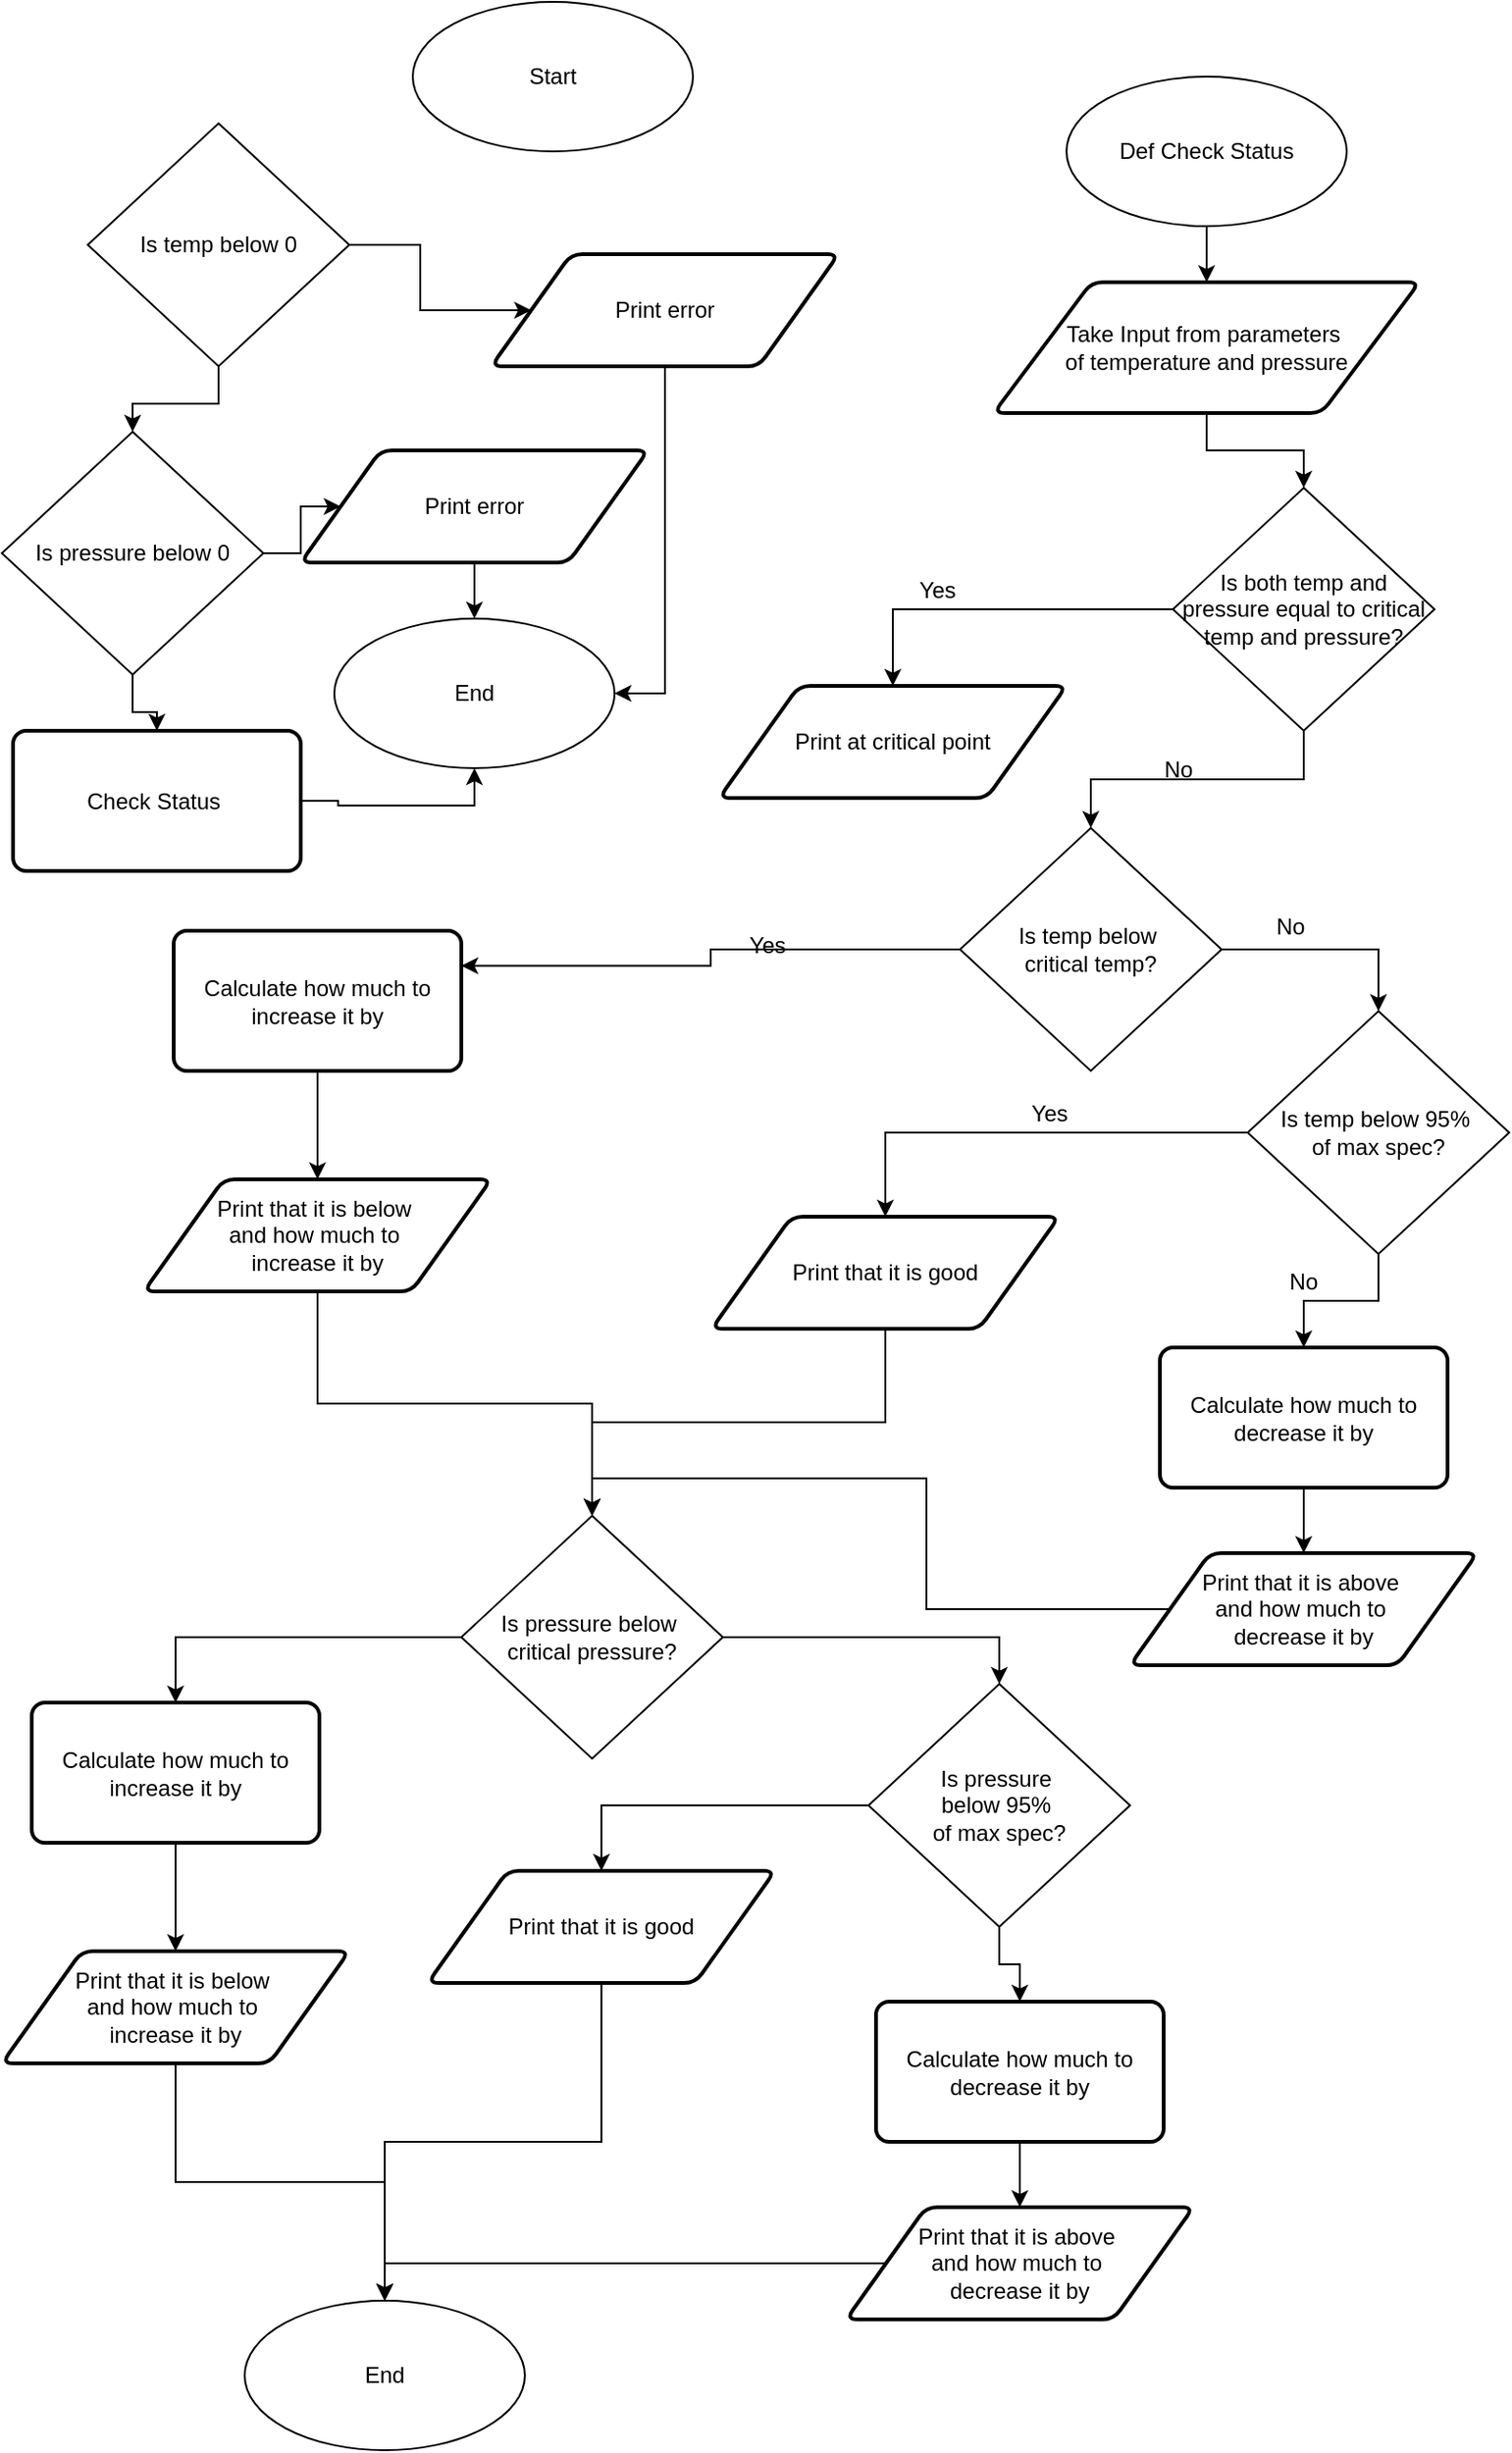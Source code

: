<mxfile version="24.7.13">
  <diagram name="Page-1" id="aBbp2uhSwkP93D7-DkRK">
    <mxGraphModel dx="864" dy="1034" grid="1" gridSize="10" guides="1" tooltips="1" connect="1" arrows="1" fold="1" page="1" pageScale="1" pageWidth="850" pageHeight="1100" math="0" shadow="0">
      <root>
        <mxCell id="0" />
        <mxCell id="1" parent="0" />
        <mxCell id="1vQTXEbns9AJPjR3mxmp-1" value="Start" style="ellipse;whiteSpace=wrap;html=1;" vertex="1" parent="1">
          <mxGeometry x="230" y="10" width="150" height="80" as="geometry" />
        </mxCell>
        <mxCell id="1vQTXEbns9AJPjR3mxmp-4" value="" style="edgeStyle=orthogonalEdgeStyle;rounded=0;orthogonalLoop=1;jettySize=auto;html=1;" edge="1" parent="1" source="1vQTXEbns9AJPjR3mxmp-2" target="1vQTXEbns9AJPjR3mxmp-3">
          <mxGeometry relative="1" as="geometry" />
        </mxCell>
        <mxCell id="1vQTXEbns9AJPjR3mxmp-2" value="Def Check Status" style="ellipse;whiteSpace=wrap;html=1;" vertex="1" parent="1">
          <mxGeometry x="580" y="50" width="150" height="80" as="geometry" />
        </mxCell>
        <mxCell id="1vQTXEbns9AJPjR3mxmp-10" value="" style="edgeStyle=orthogonalEdgeStyle;rounded=0;orthogonalLoop=1;jettySize=auto;html=1;" edge="1" parent="1" source="1vQTXEbns9AJPjR3mxmp-3" target="1vQTXEbns9AJPjR3mxmp-5">
          <mxGeometry relative="1" as="geometry" />
        </mxCell>
        <mxCell id="1vQTXEbns9AJPjR3mxmp-3" value="Take Input from parameters&amp;nbsp;&lt;div&gt;of temperature and pressure&lt;/div&gt;" style="shape=parallelogram;html=1;strokeWidth=2;perimeter=parallelogramPerimeter;whiteSpace=wrap;rounded=1;arcSize=12;size=0.23;" vertex="1" parent="1">
          <mxGeometry x="541" y="160" width="228" height="70" as="geometry" />
        </mxCell>
        <mxCell id="1vQTXEbns9AJPjR3mxmp-8" style="edgeStyle=orthogonalEdgeStyle;rounded=0;orthogonalLoop=1;jettySize=auto;html=1;entryX=0.5;entryY=0;entryDx=0;entryDy=0;" edge="1" parent="1" source="1vQTXEbns9AJPjR3mxmp-5" target="1vQTXEbns9AJPjR3mxmp-7">
          <mxGeometry relative="1" as="geometry" />
        </mxCell>
        <mxCell id="1vQTXEbns9AJPjR3mxmp-12" value="" style="edgeStyle=orthogonalEdgeStyle;rounded=0;orthogonalLoop=1;jettySize=auto;html=1;" edge="1" parent="1" source="1vQTXEbns9AJPjR3mxmp-5" target="1vQTXEbns9AJPjR3mxmp-11">
          <mxGeometry relative="1" as="geometry" />
        </mxCell>
        <mxCell id="1vQTXEbns9AJPjR3mxmp-5" value="Is both temp and pressure equal to critical temp and pressure?" style="rhombus;whiteSpace=wrap;html=1;" vertex="1" parent="1">
          <mxGeometry x="637" y="270" width="140" height="130" as="geometry" />
        </mxCell>
        <mxCell id="1vQTXEbns9AJPjR3mxmp-7" value="Print at critical point" style="shape=parallelogram;html=1;strokeWidth=2;perimeter=parallelogramPerimeter;whiteSpace=wrap;rounded=1;arcSize=12;size=0.23;" vertex="1" parent="1">
          <mxGeometry x="394" y="376" width="186" height="60" as="geometry" />
        </mxCell>
        <mxCell id="1vQTXEbns9AJPjR3mxmp-9" value="Yes" style="text;html=1;align=center;verticalAlign=middle;whiteSpace=wrap;rounded=0;" vertex="1" parent="1">
          <mxGeometry x="481" y="310" width="60" height="30" as="geometry" />
        </mxCell>
        <mxCell id="1vQTXEbns9AJPjR3mxmp-16" style="edgeStyle=orthogonalEdgeStyle;rounded=0;orthogonalLoop=1;jettySize=auto;html=1;entryX=1;entryY=0.25;entryDx=0;entryDy=0;" edge="1" parent="1" source="1vQTXEbns9AJPjR3mxmp-11" target="1vQTXEbns9AJPjR3mxmp-14">
          <mxGeometry relative="1" as="geometry" />
        </mxCell>
        <mxCell id="1vQTXEbns9AJPjR3mxmp-20" style="edgeStyle=orthogonalEdgeStyle;rounded=0;orthogonalLoop=1;jettySize=auto;html=1;entryX=0.5;entryY=0;entryDx=0;entryDy=0;" edge="1" parent="1" source="1vQTXEbns9AJPjR3mxmp-11" target="1vQTXEbns9AJPjR3mxmp-17">
          <mxGeometry relative="1" as="geometry" />
        </mxCell>
        <mxCell id="1vQTXEbns9AJPjR3mxmp-11" value="Is temp below&amp;nbsp;&lt;div&gt;critical temp?&lt;/div&gt;" style="rhombus;whiteSpace=wrap;html=1;" vertex="1" parent="1">
          <mxGeometry x="523" y="452" width="140" height="130" as="geometry" />
        </mxCell>
        <mxCell id="1vQTXEbns9AJPjR3mxmp-29" style="edgeStyle=orthogonalEdgeStyle;rounded=0;orthogonalLoop=1;jettySize=auto;html=1;" edge="1" parent="1" source="1vQTXEbns9AJPjR3mxmp-13" target="1vQTXEbns9AJPjR3mxmp-28">
          <mxGeometry relative="1" as="geometry" />
        </mxCell>
        <mxCell id="1vQTXEbns9AJPjR3mxmp-13" value="Print that it is below&amp;nbsp;&lt;div&gt;and how much to&amp;nbsp;&lt;/div&gt;&lt;div&gt;increase&amp;nbsp;&lt;span style=&quot;background-color: initial;&quot;&gt;it by&lt;/span&gt;&lt;/div&gt;" style="shape=parallelogram;html=1;strokeWidth=2;perimeter=parallelogramPerimeter;whiteSpace=wrap;rounded=1;arcSize=12;size=0.23;" vertex="1" parent="1">
          <mxGeometry x="86" y="640" width="186" height="60" as="geometry" />
        </mxCell>
        <mxCell id="1vQTXEbns9AJPjR3mxmp-15" value="" style="edgeStyle=orthogonalEdgeStyle;rounded=0;orthogonalLoop=1;jettySize=auto;html=1;" edge="1" parent="1" source="1vQTXEbns9AJPjR3mxmp-14" target="1vQTXEbns9AJPjR3mxmp-13">
          <mxGeometry relative="1" as="geometry" />
        </mxCell>
        <mxCell id="1vQTXEbns9AJPjR3mxmp-14" value="Calculate how much to increase it by" style="rounded=1;whiteSpace=wrap;html=1;absoluteArcSize=1;arcSize=14;strokeWidth=2;" vertex="1" parent="1">
          <mxGeometry x="102" y="507" width="154" height="75" as="geometry" />
        </mxCell>
        <mxCell id="1vQTXEbns9AJPjR3mxmp-22" style="edgeStyle=orthogonalEdgeStyle;rounded=0;orthogonalLoop=1;jettySize=auto;html=1;entryX=0.5;entryY=0;entryDx=0;entryDy=0;" edge="1" parent="1" source="1vQTXEbns9AJPjR3mxmp-17" target="1vQTXEbns9AJPjR3mxmp-21">
          <mxGeometry relative="1" as="geometry" />
        </mxCell>
        <mxCell id="1vQTXEbns9AJPjR3mxmp-24" style="edgeStyle=orthogonalEdgeStyle;rounded=0;orthogonalLoop=1;jettySize=auto;html=1;entryX=0.5;entryY=0;entryDx=0;entryDy=0;" edge="1" parent="1" source="1vQTXEbns9AJPjR3mxmp-17" target="1vQTXEbns9AJPjR3mxmp-23">
          <mxGeometry relative="1" as="geometry" />
        </mxCell>
        <mxCell id="1vQTXEbns9AJPjR3mxmp-17" value="Is temp below 95%&amp;nbsp;&lt;div&gt;of max spec?&lt;/div&gt;" style="rhombus;whiteSpace=wrap;html=1;" vertex="1" parent="1">
          <mxGeometry x="677" y="550" width="140" height="130" as="geometry" />
        </mxCell>
        <mxCell id="1vQTXEbns9AJPjR3mxmp-30" style="edgeStyle=orthogonalEdgeStyle;rounded=0;orthogonalLoop=1;jettySize=auto;html=1;" edge="1" parent="1" source="1vQTXEbns9AJPjR3mxmp-21" target="1vQTXEbns9AJPjR3mxmp-28">
          <mxGeometry relative="1" as="geometry" />
        </mxCell>
        <mxCell id="1vQTXEbns9AJPjR3mxmp-21" value="Print that it is good" style="shape=parallelogram;html=1;strokeWidth=2;perimeter=parallelogramPerimeter;whiteSpace=wrap;rounded=1;arcSize=12;size=0.23;" vertex="1" parent="1">
          <mxGeometry x="390" y="660" width="186" height="60" as="geometry" />
        </mxCell>
        <mxCell id="1vQTXEbns9AJPjR3mxmp-26" value="" style="edgeStyle=orthogonalEdgeStyle;rounded=0;orthogonalLoop=1;jettySize=auto;html=1;" edge="1" parent="1" source="1vQTXEbns9AJPjR3mxmp-23" target="1vQTXEbns9AJPjR3mxmp-25">
          <mxGeometry relative="1" as="geometry" />
        </mxCell>
        <mxCell id="1vQTXEbns9AJPjR3mxmp-23" value="Calculate how much to decrease it by" style="rounded=1;whiteSpace=wrap;html=1;absoluteArcSize=1;arcSize=14;strokeWidth=2;" vertex="1" parent="1">
          <mxGeometry x="630" y="730" width="154" height="75" as="geometry" />
        </mxCell>
        <mxCell id="1vQTXEbns9AJPjR3mxmp-32" style="edgeStyle=orthogonalEdgeStyle;rounded=0;orthogonalLoop=1;jettySize=auto;html=1;entryX=0.5;entryY=0;entryDx=0;entryDy=0;" edge="1" parent="1" source="1vQTXEbns9AJPjR3mxmp-25" target="1vQTXEbns9AJPjR3mxmp-28">
          <mxGeometry relative="1" as="geometry" />
        </mxCell>
        <mxCell id="1vQTXEbns9AJPjR3mxmp-25" value="Print that it is above&amp;nbsp;&lt;div&gt;and how much to&amp;nbsp;&lt;/div&gt;&lt;div&gt;decrease it by&lt;/div&gt;" style="shape=parallelogram;html=1;strokeWidth=2;perimeter=parallelogramPerimeter;whiteSpace=wrap;rounded=1;arcSize=12;size=0.23;" vertex="1" parent="1">
          <mxGeometry x="614" y="840" width="186" height="60" as="geometry" />
        </mxCell>
        <mxCell id="1vQTXEbns9AJPjR3mxmp-45" style="edgeStyle=orthogonalEdgeStyle;rounded=0;orthogonalLoop=1;jettySize=auto;html=1;entryX=0.5;entryY=0;entryDx=0;entryDy=0;" edge="1" parent="1" source="1vQTXEbns9AJPjR3mxmp-28" target="1vQTXEbns9AJPjR3mxmp-44">
          <mxGeometry relative="1" as="geometry" />
        </mxCell>
        <mxCell id="1vQTXEbns9AJPjR3mxmp-51" style="edgeStyle=orthogonalEdgeStyle;rounded=0;orthogonalLoop=1;jettySize=auto;html=1;entryX=0.5;entryY=0;entryDx=0;entryDy=0;" edge="1" parent="1" source="1vQTXEbns9AJPjR3mxmp-28" target="1vQTXEbns9AJPjR3mxmp-47">
          <mxGeometry relative="1" as="geometry" />
        </mxCell>
        <mxCell id="1vQTXEbns9AJPjR3mxmp-28" value="Is pressure below&amp;nbsp;&lt;div&gt;critical pressure?&lt;/div&gt;" style="rhombus;whiteSpace=wrap;html=1;" vertex="1" parent="1">
          <mxGeometry x="256" y="820" width="140" height="130" as="geometry" />
        </mxCell>
        <mxCell id="1vQTXEbns9AJPjR3mxmp-33" value="No" style="text;html=1;align=center;verticalAlign=middle;whiteSpace=wrap;rounded=0;" vertex="1" parent="1">
          <mxGeometry x="610" y="406" width="60" height="30" as="geometry" />
        </mxCell>
        <mxCell id="1vQTXEbns9AJPjR3mxmp-34" value="No" style="text;html=1;align=center;verticalAlign=middle;whiteSpace=wrap;rounded=0;" vertex="1" parent="1">
          <mxGeometry x="670" y="490" width="60" height="30" as="geometry" />
        </mxCell>
        <mxCell id="1vQTXEbns9AJPjR3mxmp-35" value="No" style="text;html=1;align=center;verticalAlign=middle;whiteSpace=wrap;rounded=0;" vertex="1" parent="1">
          <mxGeometry x="677" y="680" width="60" height="30" as="geometry" />
        </mxCell>
        <mxCell id="1vQTXEbns9AJPjR3mxmp-36" value="Yes" style="text;html=1;align=center;verticalAlign=middle;whiteSpace=wrap;rounded=0;" vertex="1" parent="1">
          <mxGeometry x="390" y="500" width="60" height="30" as="geometry" />
        </mxCell>
        <mxCell id="1vQTXEbns9AJPjR3mxmp-37" value="Yes" style="text;html=1;align=center;verticalAlign=middle;whiteSpace=wrap;rounded=0;" vertex="1" parent="1">
          <mxGeometry x="541" y="590" width="60" height="30" as="geometry" />
        </mxCell>
        <mxCell id="1vQTXEbns9AJPjR3mxmp-56" style="edgeStyle=orthogonalEdgeStyle;rounded=0;orthogonalLoop=1;jettySize=auto;html=1;entryX=0.5;entryY=0;entryDx=0;entryDy=0;" edge="1" parent="1" source="1vQTXEbns9AJPjR3mxmp-43" target="1vQTXEbns9AJPjR3mxmp-55">
          <mxGeometry relative="1" as="geometry" />
        </mxCell>
        <mxCell id="1vQTXEbns9AJPjR3mxmp-43" value="Print that it is below&amp;nbsp;&lt;div&gt;and how much to&amp;nbsp;&lt;/div&gt;&lt;div&gt;increase&amp;nbsp;&lt;span style=&quot;background-color: initial;&quot;&gt;it by&lt;/span&gt;&lt;/div&gt;" style="shape=parallelogram;html=1;strokeWidth=2;perimeter=parallelogramPerimeter;whiteSpace=wrap;rounded=1;arcSize=12;size=0.23;" vertex="1" parent="1">
          <mxGeometry x="10" y="1053" width="186" height="60" as="geometry" />
        </mxCell>
        <mxCell id="1vQTXEbns9AJPjR3mxmp-46" value="" style="edgeStyle=orthogonalEdgeStyle;rounded=0;orthogonalLoop=1;jettySize=auto;html=1;" edge="1" parent="1" source="1vQTXEbns9AJPjR3mxmp-44" target="1vQTXEbns9AJPjR3mxmp-43">
          <mxGeometry relative="1" as="geometry" />
        </mxCell>
        <mxCell id="1vQTXEbns9AJPjR3mxmp-44" value="Calculate how much to increase it by" style="rounded=1;whiteSpace=wrap;html=1;absoluteArcSize=1;arcSize=14;strokeWidth=2;" vertex="1" parent="1">
          <mxGeometry x="26" y="920" width="154" height="75" as="geometry" />
        </mxCell>
        <mxCell id="1vQTXEbns9AJPjR3mxmp-52" style="edgeStyle=orthogonalEdgeStyle;rounded=0;orthogonalLoop=1;jettySize=auto;html=1;entryX=0.5;entryY=0;entryDx=0;entryDy=0;" edge="1" parent="1" source="1vQTXEbns9AJPjR3mxmp-47" target="1vQTXEbns9AJPjR3mxmp-48">
          <mxGeometry relative="1" as="geometry" />
        </mxCell>
        <mxCell id="1vQTXEbns9AJPjR3mxmp-53" style="edgeStyle=orthogonalEdgeStyle;rounded=0;orthogonalLoop=1;jettySize=auto;html=1;" edge="1" parent="1" source="1vQTXEbns9AJPjR3mxmp-47" target="1vQTXEbns9AJPjR3mxmp-49">
          <mxGeometry relative="1" as="geometry" />
        </mxCell>
        <mxCell id="1vQTXEbns9AJPjR3mxmp-47" value="Is pressure&amp;nbsp;&lt;div&gt;below 95%&amp;nbsp;&lt;div&gt;of max spec?&lt;/div&gt;&lt;/div&gt;" style="rhombus;whiteSpace=wrap;html=1;" vertex="1" parent="1">
          <mxGeometry x="474" y="910" width="140" height="130" as="geometry" />
        </mxCell>
        <mxCell id="1vQTXEbns9AJPjR3mxmp-57" style="edgeStyle=orthogonalEdgeStyle;rounded=0;orthogonalLoop=1;jettySize=auto;html=1;entryX=0.5;entryY=0;entryDx=0;entryDy=0;" edge="1" parent="1" source="1vQTXEbns9AJPjR3mxmp-48" target="1vQTXEbns9AJPjR3mxmp-55">
          <mxGeometry relative="1" as="geometry" />
        </mxCell>
        <mxCell id="1vQTXEbns9AJPjR3mxmp-48" value="Print that it is good" style="shape=parallelogram;html=1;strokeWidth=2;perimeter=parallelogramPerimeter;whiteSpace=wrap;rounded=1;arcSize=12;size=0.23;" vertex="1" parent="1">
          <mxGeometry x="238" y="1010" width="186" height="60" as="geometry" />
        </mxCell>
        <mxCell id="1vQTXEbns9AJPjR3mxmp-54" value="" style="edgeStyle=orthogonalEdgeStyle;rounded=0;orthogonalLoop=1;jettySize=auto;html=1;" edge="1" parent="1" source="1vQTXEbns9AJPjR3mxmp-49" target="1vQTXEbns9AJPjR3mxmp-50">
          <mxGeometry relative="1" as="geometry" />
        </mxCell>
        <mxCell id="1vQTXEbns9AJPjR3mxmp-49" value="Calculate how much to decrease it by" style="rounded=1;whiteSpace=wrap;html=1;absoluteArcSize=1;arcSize=14;strokeWidth=2;" vertex="1" parent="1">
          <mxGeometry x="478" y="1080" width="154" height="75" as="geometry" />
        </mxCell>
        <mxCell id="1vQTXEbns9AJPjR3mxmp-58" style="edgeStyle=orthogonalEdgeStyle;rounded=0;orthogonalLoop=1;jettySize=auto;html=1;entryX=0.5;entryY=0;entryDx=0;entryDy=0;" edge="1" parent="1" source="1vQTXEbns9AJPjR3mxmp-50" target="1vQTXEbns9AJPjR3mxmp-55">
          <mxGeometry relative="1" as="geometry" />
        </mxCell>
        <mxCell id="1vQTXEbns9AJPjR3mxmp-50" value="Print that it is above&amp;nbsp;&lt;div&gt;and how much to&amp;nbsp;&lt;/div&gt;&lt;div&gt;decrease it by&lt;/div&gt;" style="shape=parallelogram;html=1;strokeWidth=2;perimeter=parallelogramPerimeter;whiteSpace=wrap;rounded=1;arcSize=12;size=0.23;" vertex="1" parent="1">
          <mxGeometry x="462" y="1190" width="186" height="60" as="geometry" />
        </mxCell>
        <mxCell id="1vQTXEbns9AJPjR3mxmp-55" value="End" style="ellipse;whiteSpace=wrap;html=1;" vertex="1" parent="1">
          <mxGeometry x="140" y="1240" width="150" height="80" as="geometry" />
        </mxCell>
        <mxCell id="1vQTXEbns9AJPjR3mxmp-62" style="edgeStyle=orthogonalEdgeStyle;rounded=0;orthogonalLoop=1;jettySize=auto;html=1;entryX=0.5;entryY=0;entryDx=0;entryDy=0;" edge="1" parent="1" source="1vQTXEbns9AJPjR3mxmp-60" target="1vQTXEbns9AJPjR3mxmp-61">
          <mxGeometry relative="1" as="geometry" />
        </mxCell>
        <mxCell id="1vQTXEbns9AJPjR3mxmp-66" style="edgeStyle=orthogonalEdgeStyle;rounded=0;orthogonalLoop=1;jettySize=auto;html=1;entryX=0;entryY=0.5;entryDx=0;entryDy=0;" edge="1" parent="1" source="1vQTXEbns9AJPjR3mxmp-60" target="1vQTXEbns9AJPjR3mxmp-63">
          <mxGeometry relative="1" as="geometry" />
        </mxCell>
        <mxCell id="1vQTXEbns9AJPjR3mxmp-60" value="Is temp&amp;nbsp;&lt;span style=&quot;background-color: initial;&quot;&gt;below 0&lt;/span&gt;" style="rhombus;whiteSpace=wrap;html=1;" vertex="1" parent="1">
          <mxGeometry x="56" y="75" width="140" height="130" as="geometry" />
        </mxCell>
        <mxCell id="1vQTXEbns9AJPjR3mxmp-68" style="edgeStyle=orthogonalEdgeStyle;rounded=0;orthogonalLoop=1;jettySize=auto;html=1;entryX=0;entryY=0.5;entryDx=0;entryDy=0;" edge="1" parent="1" source="1vQTXEbns9AJPjR3mxmp-61" target="1vQTXEbns9AJPjR3mxmp-67">
          <mxGeometry relative="1" as="geometry" />
        </mxCell>
        <mxCell id="1vQTXEbns9AJPjR3mxmp-74" value="" style="edgeStyle=orthogonalEdgeStyle;rounded=0;orthogonalLoop=1;jettySize=auto;html=1;" edge="1" parent="1" source="1vQTXEbns9AJPjR3mxmp-61" target="1vQTXEbns9AJPjR3mxmp-73">
          <mxGeometry relative="1" as="geometry" />
        </mxCell>
        <mxCell id="1vQTXEbns9AJPjR3mxmp-61" value="Is pressure below 0" style="rhombus;whiteSpace=wrap;html=1;" vertex="1" parent="1">
          <mxGeometry x="10" y="240" width="140" height="130" as="geometry" />
        </mxCell>
        <mxCell id="1vQTXEbns9AJPjR3mxmp-72" style="edgeStyle=orthogonalEdgeStyle;rounded=0;orthogonalLoop=1;jettySize=auto;html=1;entryX=1;entryY=0.5;entryDx=0;entryDy=0;" edge="1" parent="1" source="1vQTXEbns9AJPjR3mxmp-63" target="1vQTXEbns9AJPjR3mxmp-69">
          <mxGeometry relative="1" as="geometry" />
        </mxCell>
        <mxCell id="1vQTXEbns9AJPjR3mxmp-63" value="Print error" style="shape=parallelogram;html=1;strokeWidth=2;perimeter=parallelogramPerimeter;whiteSpace=wrap;rounded=1;arcSize=12;size=0.23;" vertex="1" parent="1">
          <mxGeometry x="272" y="145" width="186" height="60" as="geometry" />
        </mxCell>
        <mxCell id="1vQTXEbns9AJPjR3mxmp-71" style="edgeStyle=orthogonalEdgeStyle;rounded=0;orthogonalLoop=1;jettySize=auto;html=1;entryX=0.5;entryY=0;entryDx=0;entryDy=0;" edge="1" parent="1" source="1vQTXEbns9AJPjR3mxmp-67" target="1vQTXEbns9AJPjR3mxmp-69">
          <mxGeometry relative="1" as="geometry" />
        </mxCell>
        <mxCell id="1vQTXEbns9AJPjR3mxmp-67" value="Print error" style="shape=parallelogram;html=1;strokeWidth=2;perimeter=parallelogramPerimeter;whiteSpace=wrap;rounded=1;arcSize=12;size=0.23;" vertex="1" parent="1">
          <mxGeometry x="170" y="250" width="186" height="60" as="geometry" />
        </mxCell>
        <mxCell id="1vQTXEbns9AJPjR3mxmp-69" value="End" style="ellipse;whiteSpace=wrap;html=1;" vertex="1" parent="1">
          <mxGeometry x="188" y="340" width="150" height="80" as="geometry" />
        </mxCell>
        <mxCell id="1vQTXEbns9AJPjR3mxmp-75" style="edgeStyle=orthogonalEdgeStyle;rounded=0;orthogonalLoop=1;jettySize=auto;html=1;entryX=0.5;entryY=1;entryDx=0;entryDy=0;" edge="1" parent="1" source="1vQTXEbns9AJPjR3mxmp-73" target="1vQTXEbns9AJPjR3mxmp-69">
          <mxGeometry relative="1" as="geometry" />
        </mxCell>
        <mxCell id="1vQTXEbns9AJPjR3mxmp-73" value="Check Status&amp;nbsp;" style="rounded=1;whiteSpace=wrap;html=1;absoluteArcSize=1;arcSize=14;strokeWidth=2;" vertex="1" parent="1">
          <mxGeometry x="16" y="400" width="154" height="75" as="geometry" />
        </mxCell>
      </root>
    </mxGraphModel>
  </diagram>
</mxfile>
